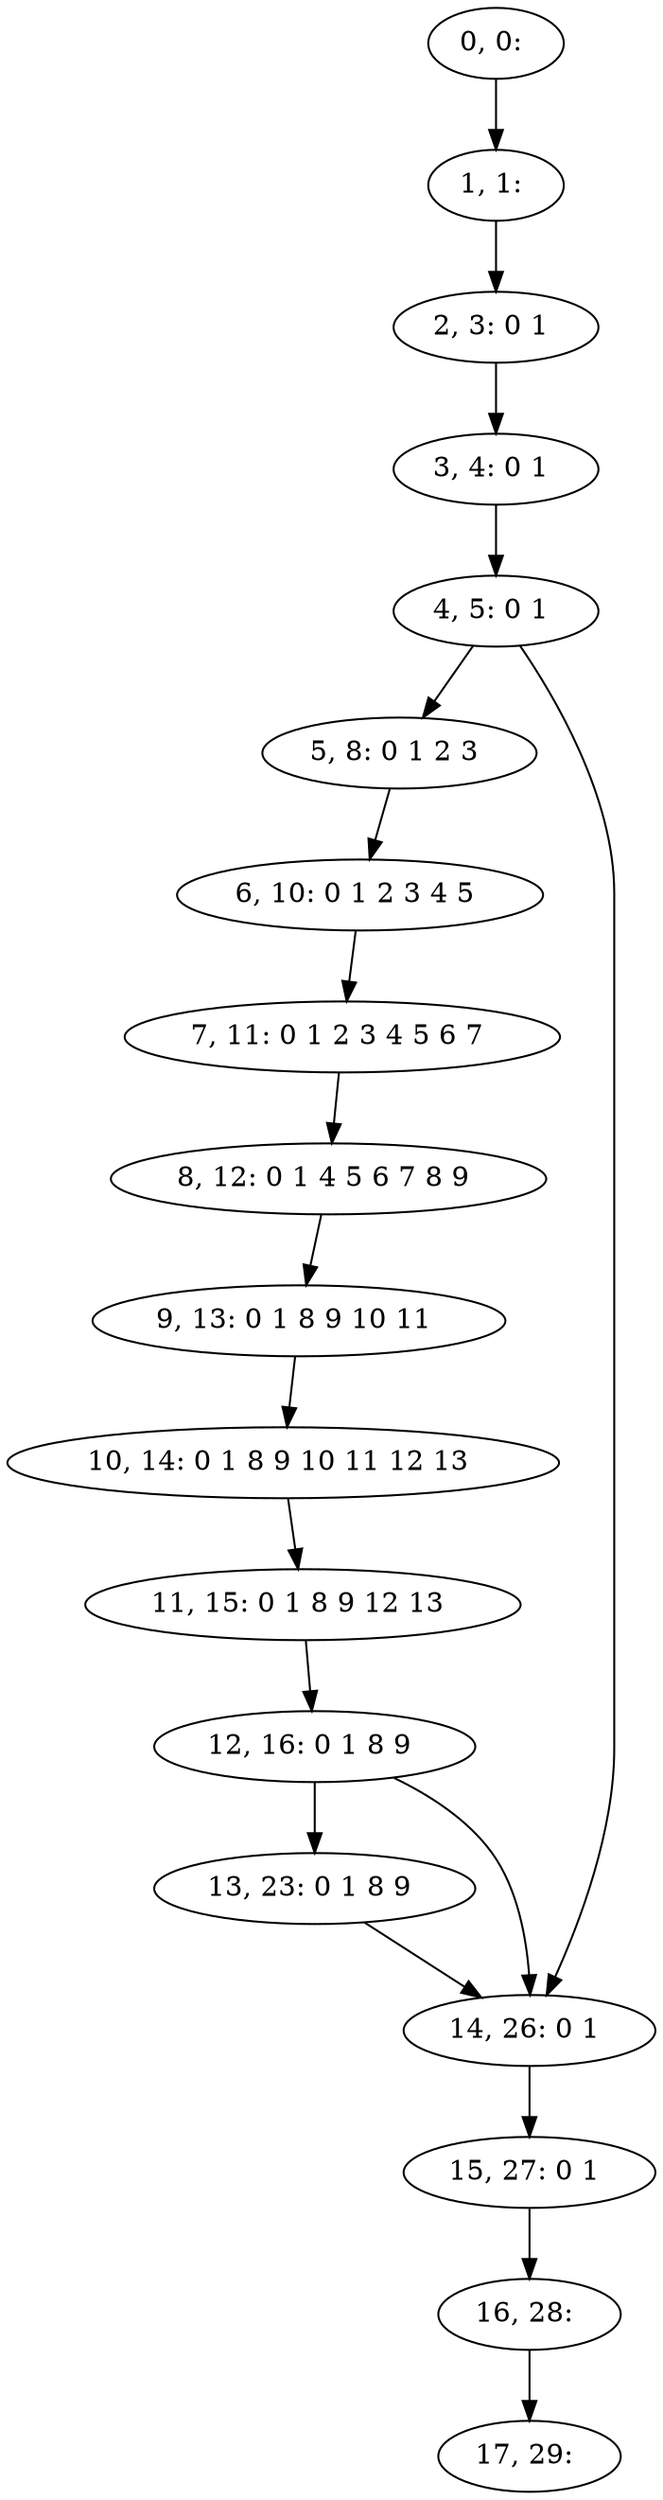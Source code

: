 digraph G {
0[label="0, 0: "];
1[label="1, 1: "];
2[label="2, 3: 0 1 "];
3[label="3, 4: 0 1 "];
4[label="4, 5: 0 1 "];
5[label="5, 8: 0 1 2 3 "];
6[label="6, 10: 0 1 2 3 4 5 "];
7[label="7, 11: 0 1 2 3 4 5 6 7 "];
8[label="8, 12: 0 1 4 5 6 7 8 9 "];
9[label="9, 13: 0 1 8 9 10 11 "];
10[label="10, 14: 0 1 8 9 10 11 12 13 "];
11[label="11, 15: 0 1 8 9 12 13 "];
12[label="12, 16: 0 1 8 9 "];
13[label="13, 23: 0 1 8 9 "];
14[label="14, 26: 0 1 "];
15[label="15, 27: 0 1 "];
16[label="16, 28: "];
17[label="17, 29: "];
0->1 ;
1->2 ;
2->3 ;
3->4 ;
4->5 ;
4->14 ;
5->6 ;
6->7 ;
7->8 ;
8->9 ;
9->10 ;
10->11 ;
11->12 ;
12->13 ;
12->14 ;
13->14 ;
14->15 ;
15->16 ;
16->17 ;
}

